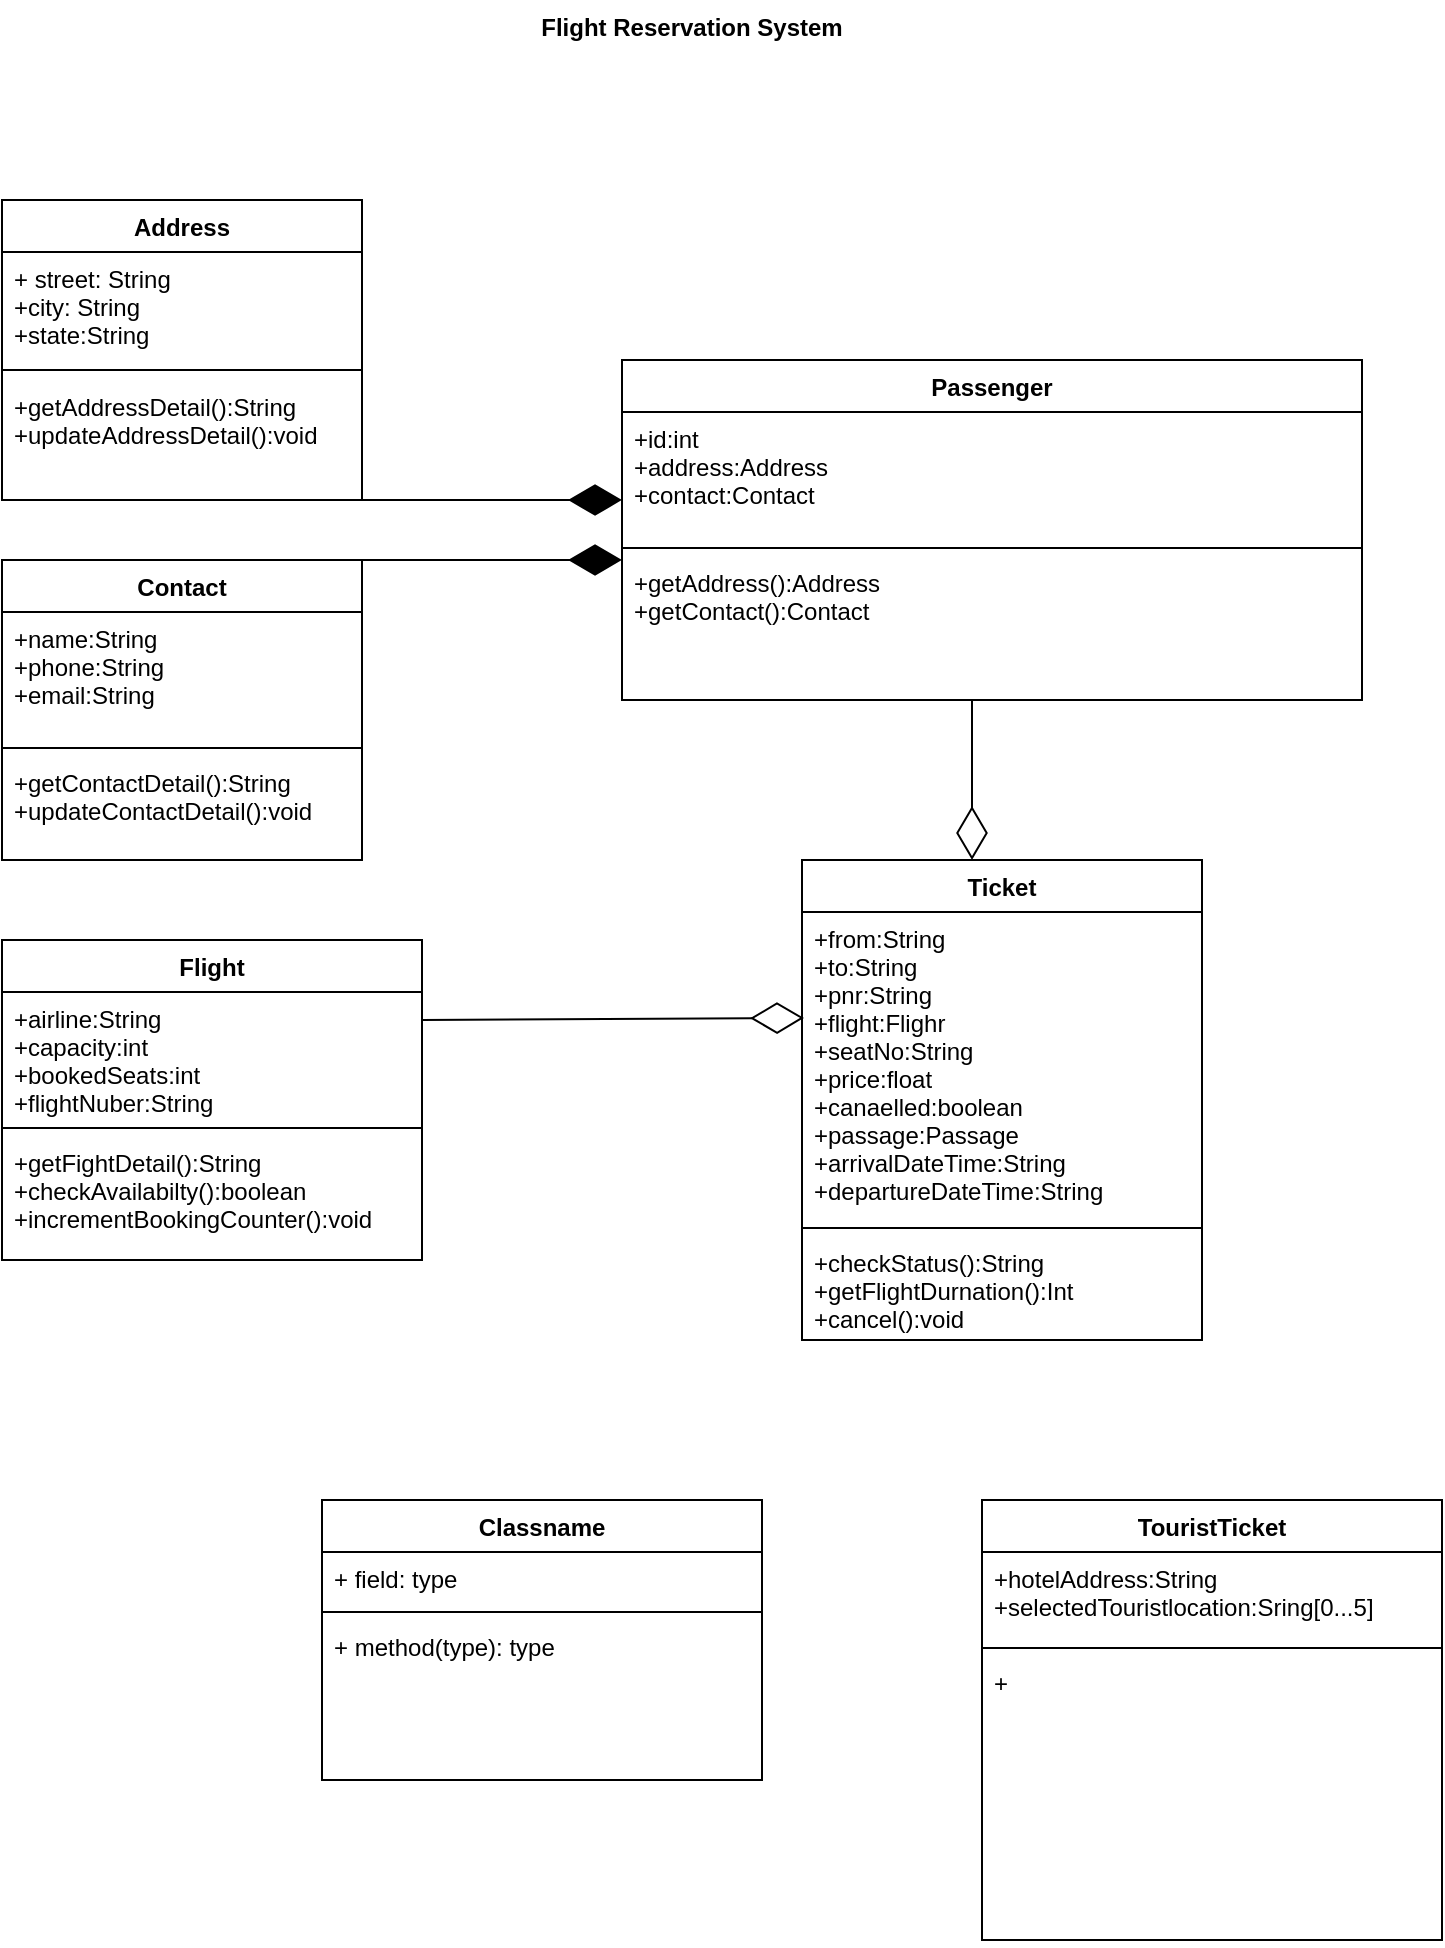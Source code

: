 <mxfile version="14.4.3" type="github">
  <diagram id="qsO5VmVt4Xt4Ev6_ihJ5" name="Page-1">
    <mxGraphModel dx="868" dy="482" grid="1" gridSize="10" guides="1" tooltips="1" connect="1" arrows="1" fold="1" page="1" pageScale="1" pageWidth="850" pageHeight="1100" math="0" shadow="0">
      <root>
        <mxCell id="0" />
        <mxCell id="1" parent="0" />
        <mxCell id="_AptsjTeeoTQ7fL0EDX9-1" value="Address" style="swimlane;fontStyle=1;align=center;verticalAlign=top;childLayout=stackLayout;horizontal=1;startSize=26;horizontalStack=0;resizeParent=1;resizeParentMax=0;resizeLast=0;collapsible=1;marginBottom=0;" vertex="1" parent="1">
          <mxGeometry x="80" y="110" width="180" height="150" as="geometry" />
        </mxCell>
        <mxCell id="_AptsjTeeoTQ7fL0EDX9-2" value="+ street: String&#xa;+city: String&#xa;+state:String" style="text;strokeColor=none;fillColor=none;align=left;verticalAlign=top;spacingLeft=4;spacingRight=4;overflow=hidden;rotatable=0;points=[[0,0.5],[1,0.5]];portConstraint=eastwest;" vertex="1" parent="_AptsjTeeoTQ7fL0EDX9-1">
          <mxGeometry y="26" width="180" height="54" as="geometry" />
        </mxCell>
        <mxCell id="_AptsjTeeoTQ7fL0EDX9-3" value="" style="line;strokeWidth=1;fillColor=none;align=left;verticalAlign=middle;spacingTop=-1;spacingLeft=3;spacingRight=3;rotatable=0;labelPosition=right;points=[];portConstraint=eastwest;" vertex="1" parent="_AptsjTeeoTQ7fL0EDX9-1">
          <mxGeometry y="80" width="180" height="10" as="geometry" />
        </mxCell>
        <mxCell id="_AptsjTeeoTQ7fL0EDX9-4" value="+getAddressDetail():String&#xa;+updateAddressDetail():void" style="text;strokeColor=none;fillColor=none;align=left;verticalAlign=top;spacingLeft=4;spacingRight=4;overflow=hidden;rotatable=0;points=[[0,0.5],[1,0.5]];portConstraint=eastwest;" vertex="1" parent="_AptsjTeeoTQ7fL0EDX9-1">
          <mxGeometry y="90" width="180" height="60" as="geometry" />
        </mxCell>
        <mxCell id="_AptsjTeeoTQ7fL0EDX9-5" value="Flight Reservation System" style="text;align=center;fontStyle=1;verticalAlign=middle;spacingLeft=3;spacingRight=3;strokeColor=none;rotatable=0;points=[[0,0.5],[1,0.5]];portConstraint=eastwest;" vertex="1" parent="1">
          <mxGeometry x="385" y="10" width="80" height="26" as="geometry" />
        </mxCell>
        <mxCell id="_AptsjTeeoTQ7fL0EDX9-6" value="Contact" style="swimlane;fontStyle=1;align=center;verticalAlign=top;childLayout=stackLayout;horizontal=1;startSize=26;horizontalStack=0;resizeParent=1;resizeParentMax=0;resizeLast=0;collapsible=1;marginBottom=0;" vertex="1" parent="1">
          <mxGeometry x="80" y="290" width="180" height="150" as="geometry" />
        </mxCell>
        <mxCell id="_AptsjTeeoTQ7fL0EDX9-7" value="+name:String&#xa;+phone:String&#xa;+email:String" style="text;strokeColor=none;fillColor=none;align=left;verticalAlign=top;spacingLeft=4;spacingRight=4;overflow=hidden;rotatable=0;points=[[0,0.5],[1,0.5]];portConstraint=eastwest;" vertex="1" parent="_AptsjTeeoTQ7fL0EDX9-6">
          <mxGeometry y="26" width="180" height="64" as="geometry" />
        </mxCell>
        <mxCell id="_AptsjTeeoTQ7fL0EDX9-8" value="" style="line;strokeWidth=1;fillColor=none;align=left;verticalAlign=middle;spacingTop=-1;spacingLeft=3;spacingRight=3;rotatable=0;labelPosition=right;points=[];portConstraint=eastwest;" vertex="1" parent="_AptsjTeeoTQ7fL0EDX9-6">
          <mxGeometry y="90" width="180" height="8" as="geometry" />
        </mxCell>
        <mxCell id="_AptsjTeeoTQ7fL0EDX9-9" value="+getContactDetail():String&#xa;+updateContactDetail():void" style="text;strokeColor=none;fillColor=none;align=left;verticalAlign=top;spacingLeft=4;spacingRight=4;overflow=hidden;rotatable=0;points=[[0,0.5],[1,0.5]];portConstraint=eastwest;" vertex="1" parent="_AptsjTeeoTQ7fL0EDX9-6">
          <mxGeometry y="98" width="180" height="52" as="geometry" />
        </mxCell>
        <mxCell id="_AptsjTeeoTQ7fL0EDX9-10" value="Passenger" style="swimlane;fontStyle=1;align=center;verticalAlign=top;childLayout=stackLayout;horizontal=1;startSize=26;horizontalStack=0;resizeParent=1;resizeParentMax=0;resizeLast=0;collapsible=1;marginBottom=0;" vertex="1" parent="1">
          <mxGeometry x="390" y="190" width="370" height="170" as="geometry" />
        </mxCell>
        <mxCell id="_AptsjTeeoTQ7fL0EDX9-11" value="+id:int&#xa;+address:Address&#xa;+contact:Contact" style="text;strokeColor=none;fillColor=none;align=left;verticalAlign=top;spacingLeft=4;spacingRight=4;overflow=hidden;rotatable=0;points=[[0,0.5],[1,0.5]];portConstraint=eastwest;" vertex="1" parent="_AptsjTeeoTQ7fL0EDX9-10">
          <mxGeometry y="26" width="370" height="64" as="geometry" />
        </mxCell>
        <mxCell id="_AptsjTeeoTQ7fL0EDX9-12" value="" style="line;strokeWidth=1;fillColor=none;align=left;verticalAlign=middle;spacingTop=-1;spacingLeft=3;spacingRight=3;rotatable=0;labelPosition=right;points=[];portConstraint=eastwest;" vertex="1" parent="_AptsjTeeoTQ7fL0EDX9-10">
          <mxGeometry y="90" width="370" height="8" as="geometry" />
        </mxCell>
        <mxCell id="_AptsjTeeoTQ7fL0EDX9-13" value="+getAddress():Address&#xa;+getContact():Contact" style="text;strokeColor=none;fillColor=none;align=left;verticalAlign=top;spacingLeft=4;spacingRight=4;overflow=hidden;rotatable=0;points=[[0,0.5],[1,0.5]];portConstraint=eastwest;" vertex="1" parent="_AptsjTeeoTQ7fL0EDX9-10">
          <mxGeometry y="98" width="370" height="72" as="geometry" />
        </mxCell>
        <mxCell id="_AptsjTeeoTQ7fL0EDX9-14" value="Ticket" style="swimlane;fontStyle=1;align=center;verticalAlign=top;childLayout=stackLayout;horizontal=1;startSize=26;horizontalStack=0;resizeParent=1;resizeParentMax=0;resizeLast=0;collapsible=1;marginBottom=0;" vertex="1" parent="1">
          <mxGeometry x="480" y="440" width="200" height="240" as="geometry" />
        </mxCell>
        <mxCell id="_AptsjTeeoTQ7fL0EDX9-15" value="+from:String&#xa;+to:String&#xa;+pnr:String&#xa;+flight:Flighr&#xa;+seatNo:String&#xa;+price:float&#xa;+canaelled:boolean&#xa;+passage:Passage&#xa;+arrivalDateTime:String&#xa;+departureDateTime:String" style="text;strokeColor=none;fillColor=none;align=left;verticalAlign=top;spacingLeft=4;spacingRight=4;overflow=hidden;rotatable=0;points=[[0,0.5],[1,0.5]];portConstraint=eastwest;" vertex="1" parent="_AptsjTeeoTQ7fL0EDX9-14">
          <mxGeometry y="26" width="200" height="154" as="geometry" />
        </mxCell>
        <mxCell id="_AptsjTeeoTQ7fL0EDX9-16" value="" style="line;strokeWidth=1;fillColor=none;align=left;verticalAlign=middle;spacingTop=-1;spacingLeft=3;spacingRight=3;rotatable=0;labelPosition=right;points=[];portConstraint=eastwest;" vertex="1" parent="_AptsjTeeoTQ7fL0EDX9-14">
          <mxGeometry y="180" width="200" height="8" as="geometry" />
        </mxCell>
        <mxCell id="_AptsjTeeoTQ7fL0EDX9-17" value="+checkStatus():String&#xa;+getFlightDurnation():Int&#xa;+cancel():void" style="text;strokeColor=none;fillColor=none;align=left;verticalAlign=top;spacingLeft=4;spacingRight=4;overflow=hidden;rotatable=0;points=[[0,0.5],[1,0.5]];portConstraint=eastwest;" vertex="1" parent="_AptsjTeeoTQ7fL0EDX9-14">
          <mxGeometry y="188" width="200" height="52" as="geometry" />
        </mxCell>
        <mxCell id="_AptsjTeeoTQ7fL0EDX9-19" value="" style="endArrow=diamondThin;endFill=1;endSize=24;html=1;" edge="1" parent="1">
          <mxGeometry width="160" relative="1" as="geometry">
            <mxPoint x="230" y="290" as="sourcePoint" />
            <mxPoint x="390" y="290" as="targetPoint" />
            <Array as="points">
              <mxPoint x="300" y="290" />
            </Array>
          </mxGeometry>
        </mxCell>
        <mxCell id="_AptsjTeeoTQ7fL0EDX9-20" value="" style="endArrow=diamondThin;endFill=1;endSize=24;html=1;" edge="1" parent="1">
          <mxGeometry width="160" relative="1" as="geometry">
            <mxPoint x="230" y="260" as="sourcePoint" />
            <mxPoint x="390" y="260" as="targetPoint" />
          </mxGeometry>
        </mxCell>
        <mxCell id="_AptsjTeeoTQ7fL0EDX9-21" value="" style="endArrow=diamondThin;endFill=0;endSize=24;html=1;" edge="1" parent="1">
          <mxGeometry width="160" relative="1" as="geometry">
            <mxPoint x="565" y="360" as="sourcePoint" />
            <mxPoint x="565" y="440" as="targetPoint" />
          </mxGeometry>
        </mxCell>
        <mxCell id="_AptsjTeeoTQ7fL0EDX9-22" value="Flight" style="swimlane;fontStyle=1;align=center;verticalAlign=top;childLayout=stackLayout;horizontal=1;startSize=26;horizontalStack=0;resizeParent=1;resizeParentMax=0;resizeLast=0;collapsible=1;marginBottom=0;" vertex="1" parent="1">
          <mxGeometry x="80" y="480" width="210" height="160" as="geometry" />
        </mxCell>
        <mxCell id="_AptsjTeeoTQ7fL0EDX9-23" value="+airline:String&#xa;+capacity:int&#xa;+bookedSeats:int&#xa;+flightNuber:String" style="text;strokeColor=none;fillColor=none;align=left;verticalAlign=top;spacingLeft=4;spacingRight=4;overflow=hidden;rotatable=0;points=[[0,0.5],[1,0.5]];portConstraint=eastwest;" vertex="1" parent="_AptsjTeeoTQ7fL0EDX9-22">
          <mxGeometry y="26" width="210" height="64" as="geometry" />
        </mxCell>
        <mxCell id="_AptsjTeeoTQ7fL0EDX9-24" value="" style="line;strokeWidth=1;fillColor=none;align=left;verticalAlign=middle;spacingTop=-1;spacingLeft=3;spacingRight=3;rotatable=0;labelPosition=right;points=[];portConstraint=eastwest;" vertex="1" parent="_AptsjTeeoTQ7fL0EDX9-22">
          <mxGeometry y="90" width="210" height="8" as="geometry" />
        </mxCell>
        <mxCell id="_AptsjTeeoTQ7fL0EDX9-25" value="+getFightDetail():String&#xa;+checkAvailabilty():boolean&#xa;+incrementBookingCounter():void" style="text;strokeColor=none;fillColor=none;align=left;verticalAlign=top;spacingLeft=4;spacingRight=4;overflow=hidden;rotatable=0;points=[[0,0.5],[1,0.5]];portConstraint=eastwest;" vertex="1" parent="_AptsjTeeoTQ7fL0EDX9-22">
          <mxGeometry y="98" width="210" height="62" as="geometry" />
        </mxCell>
        <mxCell id="_AptsjTeeoTQ7fL0EDX9-26" value="" style="endArrow=diamondThin;endFill=0;endSize=24;html=1;entryX=0.005;entryY=0.344;entryDx=0;entryDy=0;entryPerimeter=0;" edge="1" parent="1" target="_AptsjTeeoTQ7fL0EDX9-15">
          <mxGeometry width="160" relative="1" as="geometry">
            <mxPoint x="290" y="520" as="sourcePoint" />
            <mxPoint x="450" y="520" as="targetPoint" />
          </mxGeometry>
        </mxCell>
        <mxCell id="_AptsjTeeoTQ7fL0EDX9-27" value="TouristTicket" style="swimlane;fontStyle=1;align=center;verticalAlign=top;childLayout=stackLayout;horizontal=1;startSize=26;horizontalStack=0;resizeParent=1;resizeParentMax=0;resizeLast=0;collapsible=1;marginBottom=0;" vertex="1" parent="1">
          <mxGeometry x="570" y="760" width="230" height="220" as="geometry" />
        </mxCell>
        <mxCell id="_AptsjTeeoTQ7fL0EDX9-28" value="+hotelAddress:String&#xa;+selectedTouristlocation:Sring[0...5]&#xa;&#xa;" style="text;strokeColor=none;fillColor=none;align=left;verticalAlign=top;spacingLeft=4;spacingRight=4;overflow=hidden;rotatable=0;points=[[0,0.5],[1,0.5]];portConstraint=eastwest;" vertex="1" parent="_AptsjTeeoTQ7fL0EDX9-27">
          <mxGeometry y="26" width="230" height="44" as="geometry" />
        </mxCell>
        <mxCell id="_AptsjTeeoTQ7fL0EDX9-29" value="" style="line;strokeWidth=1;fillColor=none;align=left;verticalAlign=middle;spacingTop=-1;spacingLeft=3;spacingRight=3;rotatable=0;labelPosition=right;points=[];portConstraint=eastwest;" vertex="1" parent="_AptsjTeeoTQ7fL0EDX9-27">
          <mxGeometry y="70" width="230" height="8" as="geometry" />
        </mxCell>
        <mxCell id="_AptsjTeeoTQ7fL0EDX9-30" value="+" style="text;strokeColor=none;fillColor=none;align=left;verticalAlign=top;spacingLeft=4;spacingRight=4;overflow=hidden;rotatable=0;points=[[0,0.5],[1,0.5]];portConstraint=eastwest;" vertex="1" parent="_AptsjTeeoTQ7fL0EDX9-27">
          <mxGeometry y="78" width="230" height="142" as="geometry" />
        </mxCell>
        <mxCell id="_AptsjTeeoTQ7fL0EDX9-31" value="Classname" style="swimlane;fontStyle=1;align=center;verticalAlign=top;childLayout=stackLayout;horizontal=1;startSize=26;horizontalStack=0;resizeParent=1;resizeParentMax=0;resizeLast=0;collapsible=1;marginBottom=0;" vertex="1" parent="1">
          <mxGeometry x="240" y="760" width="220" height="140" as="geometry" />
        </mxCell>
        <mxCell id="_AptsjTeeoTQ7fL0EDX9-32" value="+ field: type" style="text;strokeColor=none;fillColor=none;align=left;verticalAlign=top;spacingLeft=4;spacingRight=4;overflow=hidden;rotatable=0;points=[[0,0.5],[1,0.5]];portConstraint=eastwest;" vertex="1" parent="_AptsjTeeoTQ7fL0EDX9-31">
          <mxGeometry y="26" width="220" height="26" as="geometry" />
        </mxCell>
        <mxCell id="_AptsjTeeoTQ7fL0EDX9-33" value="" style="line;strokeWidth=1;fillColor=none;align=left;verticalAlign=middle;spacingTop=-1;spacingLeft=3;spacingRight=3;rotatable=0;labelPosition=right;points=[];portConstraint=eastwest;" vertex="1" parent="_AptsjTeeoTQ7fL0EDX9-31">
          <mxGeometry y="52" width="220" height="8" as="geometry" />
        </mxCell>
        <mxCell id="_AptsjTeeoTQ7fL0EDX9-34" value="+ method(type): type" style="text;strokeColor=none;fillColor=none;align=left;verticalAlign=top;spacingLeft=4;spacingRight=4;overflow=hidden;rotatable=0;points=[[0,0.5],[1,0.5]];portConstraint=eastwest;" vertex="1" parent="_AptsjTeeoTQ7fL0EDX9-31">
          <mxGeometry y="60" width="220" height="80" as="geometry" />
        </mxCell>
      </root>
    </mxGraphModel>
  </diagram>
</mxfile>
